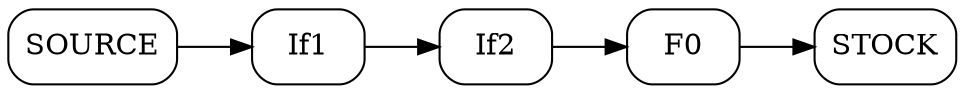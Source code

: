 digraph Example2 {
  rankdir = LR;
  if1[shape=Mrecord, label="If1"];
  {
    rank=same;
    if2[shape=Mrecord, label="If2"];
  }
  {
    rank=same;
    f0[shape=Mrecord, label="F0"];
  }
  
  {
    rank=source;
    source[shape=Mrecord, label="SOURCE"];
  }
  
  source:d -> if1:x;
  
  if1:t -> if2:x;
  
  if2:t -> f0:x;
  {
    rank=sink;
    stock [shape=Mrecord, label="STOCK"];
  }
  
  f0:y -> stock:x;
}
